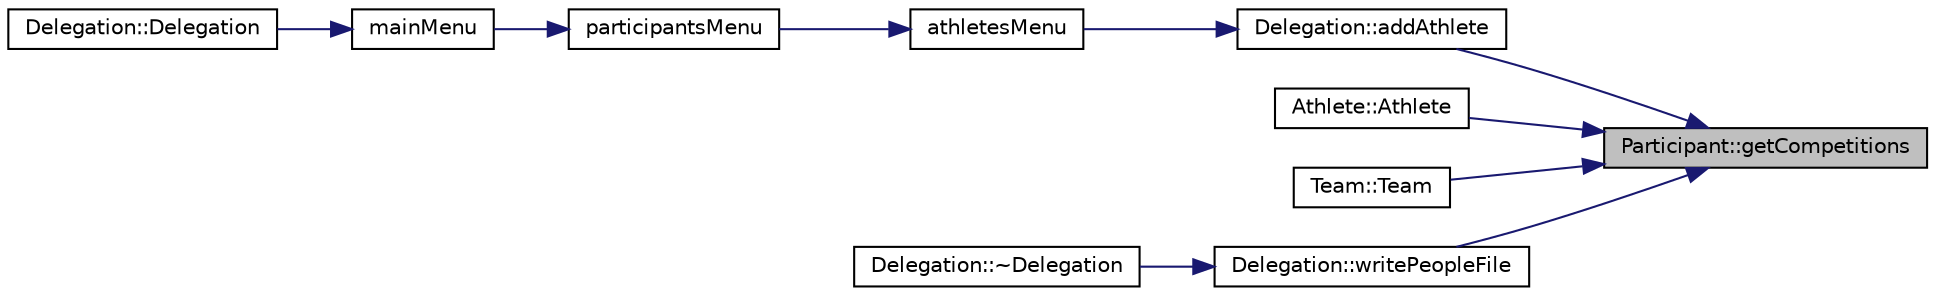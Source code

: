 digraph "Participant::getCompetitions"
{
 // LATEX_PDF_SIZE
  edge [fontname="Helvetica",fontsize="10",labelfontname="Helvetica",labelfontsize="10"];
  node [fontname="Helvetica",fontsize="10",shape=record];
  rankdir="RL";
  Node1 [label="Participant::getCompetitions",height=0.2,width=0.4,color="black", fillcolor="grey75", style="filled", fontcolor="black",tooltip=" "];
  Node1 -> Node2 [dir="back",color="midnightblue",fontsize="10",style="solid",fontname="Helvetica"];
  Node2 [label="Delegation::addAthlete",height=0.2,width=0.4,color="black", fillcolor="white", style="filled",URL="$class_delegation.html#ab866b2767a25be9969f14497d9c3789c",tooltip=" "];
  Node2 -> Node3 [dir="back",color="midnightblue",fontsize="10",style="solid",fontname="Helvetica"];
  Node3 [label="athletesMenu",height=0.2,width=0.4,color="black", fillcolor="white", style="filled",URL="$_menus_8h.html#a336b022a408e06794a347e891401c9ca",tooltip=" "];
  Node3 -> Node4 [dir="back",color="midnightblue",fontsize="10",style="solid",fontname="Helvetica"];
  Node4 [label="participantsMenu",height=0.2,width=0.4,color="black", fillcolor="white", style="filled",URL="$_menus_8h.html#afaaa214f73c61fe67f6f4842402ee332",tooltip=" "];
  Node4 -> Node5 [dir="back",color="midnightblue",fontsize="10",style="solid",fontname="Helvetica"];
  Node5 [label="mainMenu",height=0.2,width=0.4,color="black", fillcolor="white", style="filled",URL="$_menus_8h.html#adea89c8d29e4ae56d3ad951015c13f19",tooltip=" "];
  Node5 -> Node6 [dir="back",color="midnightblue",fontsize="10",style="solid",fontname="Helvetica"];
  Node6 [label="Delegation::Delegation",height=0.2,width=0.4,color="black", fillcolor="white", style="filled",URL="$class_delegation.html#a7974b21ea4c06b7fb1245507c2093b63",tooltip=" "];
  Node1 -> Node7 [dir="back",color="midnightblue",fontsize="10",style="solid",fontname="Helvetica"];
  Node7 [label="Athlete::Athlete",height=0.2,width=0.4,color="black", fillcolor="white", style="filled",URL="$class_athlete.html#a8f6c2af46b3745387faf8ed27802e0c7",tooltip=" "];
  Node1 -> Node8 [dir="back",color="midnightblue",fontsize="10",style="solid",fontname="Helvetica"];
  Node8 [label="Team::Team",height=0.2,width=0.4,color="black", fillcolor="white", style="filled",URL="$class_team.html#ab1053b49813ccc8a5cc071eb24d00ff3",tooltip=" "];
  Node1 -> Node9 [dir="back",color="midnightblue",fontsize="10",style="solid",fontname="Helvetica"];
  Node9 [label="Delegation::writePeopleFile",height=0.2,width=0.4,color="black", fillcolor="white", style="filled",URL="$class_delegation.html#a57a3687c176712ed7130008831ee3cd6",tooltip=" "];
  Node9 -> Node10 [dir="back",color="midnightblue",fontsize="10",style="solid",fontname="Helvetica"];
  Node10 [label="Delegation::~Delegation",height=0.2,width=0.4,color="black", fillcolor="white", style="filled",URL="$class_delegation.html#ac965ae5422f16f8f66de63f2c4b23c2b",tooltip=" "];
}
